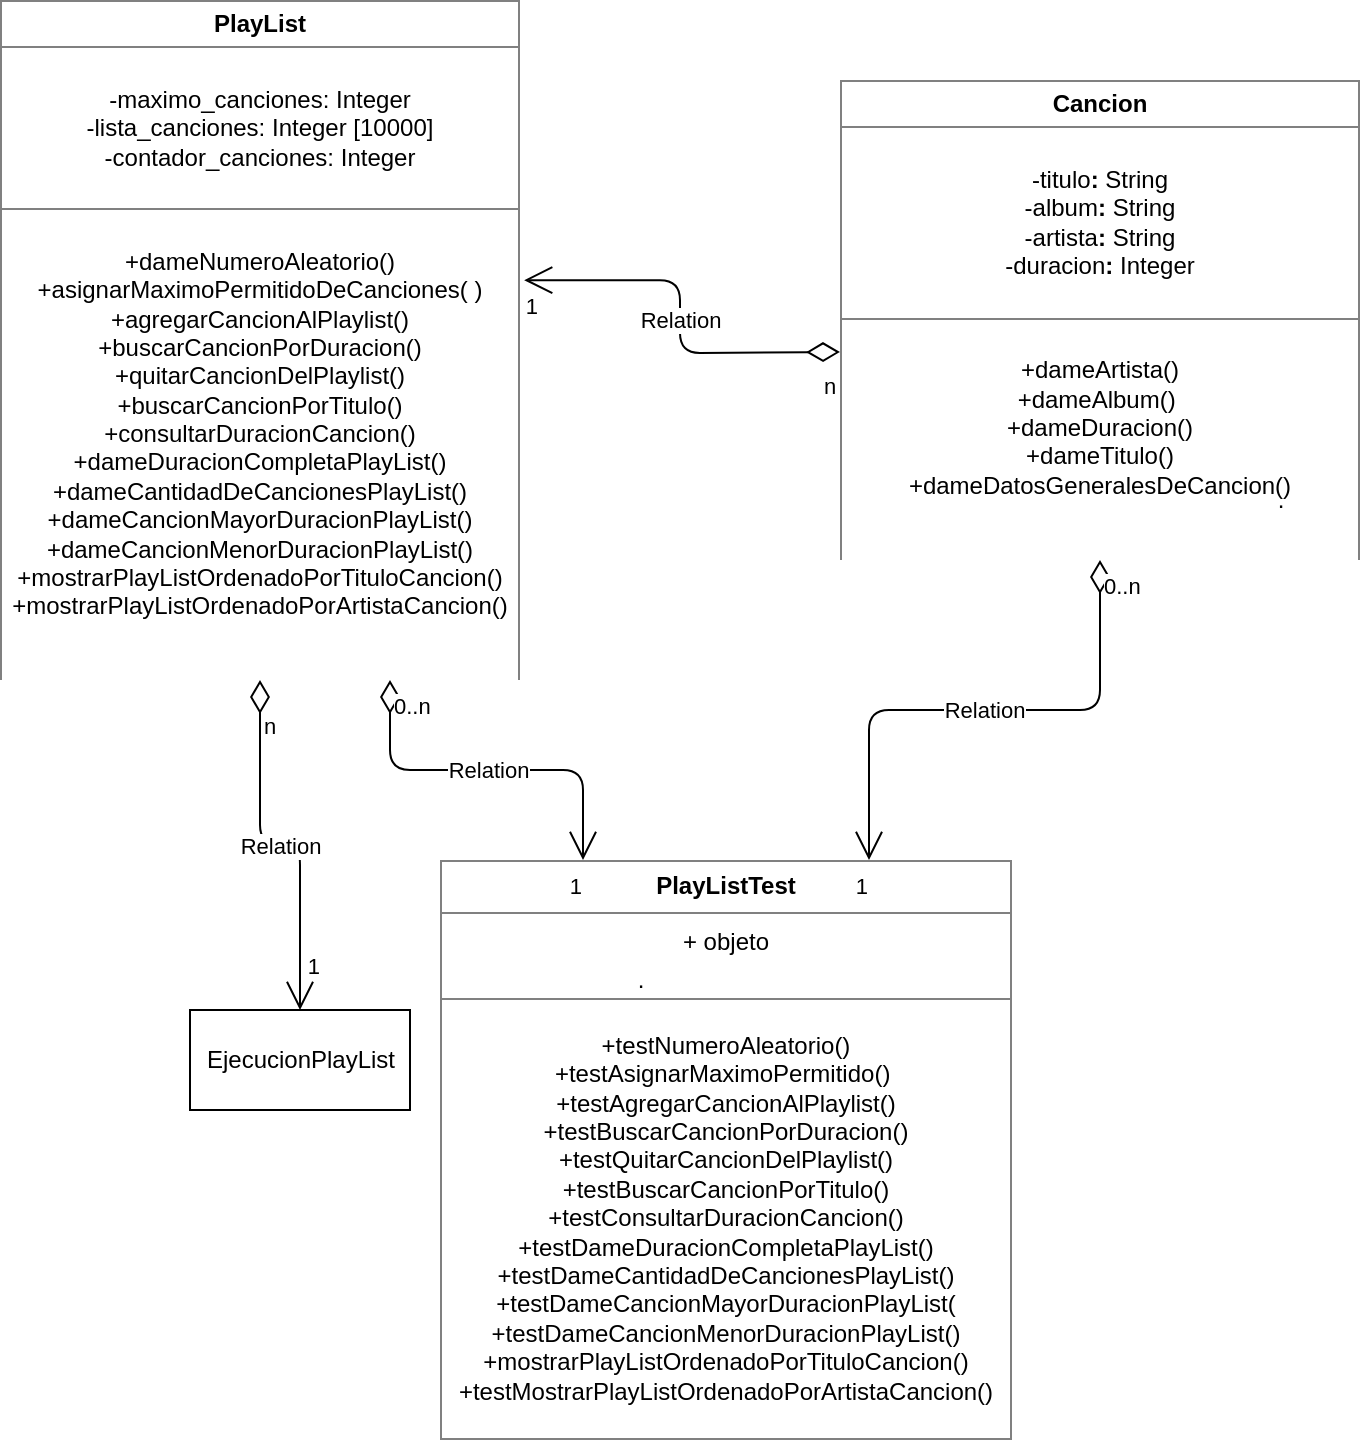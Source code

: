 <mxfile version="13.7.3" type="device"><diagram id="2L_zzBehiLQX155PCC7Z" name="Page-1"><mxGraphModel dx="1240" dy="689" grid="1" gridSize="10" guides="1" tooltips="1" connect="1" arrows="1" fold="1" page="1" pageScale="1" pageWidth="827" pageHeight="1169" math="0" shadow="0"><root><mxCell id="0"/><mxCell id="1" parent="0"/><mxCell id="OHLs5wXoWm8OtbGtL1Df-3" value="&lt;table border=&quot;1&quot; width=&quot;100%&quot; cellpadding=&quot;4&quot; style=&quot;width: 100% ; height: 100% ; border-collapse: collapse&quot;&gt;&lt;tbody&gt;&lt;tr&gt;&lt;th align=&quot;center&quot;&gt;PlayList&lt;/th&gt;&lt;/tr&gt;&lt;tr&gt;&lt;td align=&quot;center&quot;&gt;&lt;br&gt;-maximo_canciones: Integer&lt;br&gt;-lista_canciones: Integer [10000]&lt;br&gt;-contador_canciones: Integer&lt;br&gt;&lt;br&gt;&lt;/td&gt;&lt;/tr&gt;&lt;tr&gt;&lt;td align=&quot;center&quot;&gt;&lt;br&gt;+dameNumeroAleatorio()&lt;br&gt;+asignarMaximoPermitidoDeCanciones( )&lt;br&gt;+agregarCancionAlPlaylist()&lt;br&gt;+buscarCancionPorDuracion()&lt;br&gt;+quitarCancionDelPlaylist()&lt;br&gt;+buscarCancionPorTitulo()&lt;br&gt;+consultarDuracionCancion()&lt;br&gt;+dameDuracionCompletaPlayList()&lt;br&gt;+dameCantidadDeCancionesPlayList()&lt;br&gt;+dameCancionMayorDuracionPlayList()&lt;br&gt;+dameCancionMenorDuracionPlayList()&lt;br&gt;+mostrarPlayListOrdenadoPorTituloCancion()&lt;br&gt;+mostrarPlayListOrdenadoPorArtistaCancion()&lt;br&gt;&lt;br&gt;&lt;br&gt;&lt;/td&gt;&lt;/tr&gt;&lt;/tbody&gt;&lt;/table&gt;" style="text;html=1;strokeColor=none;fillColor=none;overflow=fill;" parent="1" vertex="1"><mxGeometry x="30" y="30" width="260" height="340" as="geometry"/></mxCell><mxCell id="OHLs5wXoWm8OtbGtL1Df-7" value="&lt;table border=&quot;1&quot; width=&quot;100%&quot; cellpadding=&quot;4&quot; style=&quot;width: 100% ; height: 100% ; border-collapse: collapse&quot;&gt;&lt;tbody&gt;&lt;tr&gt;&lt;th align=&quot;center&quot;&gt;Cancion&lt;br&gt;&lt;/th&gt;&lt;/tr&gt;&lt;tr&gt;&lt;td align=&quot;center&quot;&gt;&lt;br&gt;-titulo&lt;b&gt;: &lt;/b&gt;String&lt;br&gt;-album&lt;b&gt;: &lt;/b&gt;String&lt;br&gt;-artista&lt;b&gt;: &lt;/b&gt;String&lt;br&gt;-duracion&lt;b&gt;: &lt;/b&gt;Integer&lt;br&gt;&lt;br&gt;&lt;/td&gt;&lt;/tr&gt;&lt;tr&gt;&lt;td align=&quot;center&quot;&gt;&lt;br&gt;+dameArtista()&lt;br&gt;+dameAlbum()&amp;nbsp;&lt;br&gt;+dameDuracion()&lt;br&gt;+dameTitulo()&lt;br&gt;+dameDatosGeneralesDeCancion()&lt;br&gt;&lt;br&gt;&lt;br&gt;&lt;/td&gt;&lt;/tr&gt;&lt;/tbody&gt;&lt;/table&gt;" style="text;html=1;strokeColor=none;fillColor=none;overflow=fill;" parent="1" vertex="1"><mxGeometry x="450" y="70" width="260" height="240" as="geometry"/></mxCell><mxCell id="OHLs5wXoWm8OtbGtL1Df-12" value="." style="text;html=1;align=center;verticalAlign=middle;resizable=0;points=[];autosize=1;" parent="1" vertex="1"><mxGeometry x="340" y="510" width="20" height="20" as="geometry"/></mxCell><mxCell id="OHLs5wXoWm8OtbGtL1Df-13" value="." style="text;html=1;align=center;verticalAlign=middle;resizable=0;points=[];autosize=1;" parent="1" vertex="1"><mxGeometry x="660" y="270" width="20" height="20" as="geometry"/></mxCell><mxCell id="xNKzG7BcZxR9cI5y43LE-1" value="&lt;table border=&quot;1&quot; width=&quot;100%&quot; cellpadding=&quot;4&quot; style=&quot;width: 100% ; height: 100% ; border-collapse: collapse&quot;&gt;&lt;tbody&gt;&lt;tr&gt;&lt;th align=&quot;center&quot;&gt;PlayListTest&lt;br&gt;&lt;/th&gt;&lt;/tr&gt;&lt;tr&gt;&lt;td align=&quot;center&quot;&gt;+ objeto&lt;br&gt;&lt;br&gt;&lt;/td&gt;&lt;/tr&gt;&lt;tr&gt;&lt;td align=&quot;center&quot;&gt;+testNumeroAleatorio()&lt;br&gt;+testAsignarMaximoPermitido()&amp;nbsp;&lt;br&gt;+testAgregarCancionAlPlaylist()&lt;br&gt;+testBuscarCancionPorDuracion()&lt;br&gt;+testQuitarCancionDelPlaylist()&lt;br&gt;+testBuscarCancionPorTitulo()&lt;br&gt;+testConsultarDuracionCancion()&lt;br&gt;+testDameDuracionCompletaPlayList()&lt;br&gt;+testDameCantidadDeCancionesPlayList()&lt;br&gt;+testDameCancionMayorDuracionPlayList(&lt;br&gt;+testDameCancionMenorDuracionPlayList()&lt;br&gt;+mostrarPlayListOrdenadoPorTituloCancion()&lt;br&gt;+testMostrarPlayListOrdenadoPorArtistaCancion()&lt;/td&gt;&lt;/tr&gt;&lt;/tbody&gt;&lt;/table&gt;" style="text;html=1;strokeColor=none;fillColor=none;overflow=fill;" vertex="1" parent="1"><mxGeometry x="250" y="460" width="286" height="290" as="geometry"/></mxCell><mxCell id="xNKzG7BcZxR9cI5y43LE-12" value="EjecucionPlayList" style="html=1;" vertex="1" parent="1"><mxGeometry x="125" y="535" width="110" height="50" as="geometry"/></mxCell><mxCell id="xNKzG7BcZxR9cI5y43LE-30" value="Relation" style="endArrow=open;html=1;endSize=12;startArrow=diamondThin;startSize=14;startFill=0;edgeStyle=orthogonalEdgeStyle;entryX=1.008;entryY=0.412;entryDx=0;entryDy=0;entryPerimeter=0;" edge="1" parent="1" target="OHLs5wXoWm8OtbGtL1Df-3"><mxGeometry relative="1" as="geometry"><mxPoint x="450" y="206" as="sourcePoint"/><mxPoint x="490" y="330" as="targetPoint"/></mxGeometry></mxCell><mxCell id="xNKzG7BcZxR9cI5y43LE-31" value="n" style="edgeLabel;resizable=0;html=1;align=left;verticalAlign=top;" connectable="0" vertex="1" parent="xNKzG7BcZxR9cI5y43LE-30"><mxGeometry x="-1" relative="1" as="geometry"><mxPoint x="-10" y="4" as="offset"/></mxGeometry></mxCell><mxCell id="xNKzG7BcZxR9cI5y43LE-32" value="1" style="edgeLabel;resizable=0;html=1;align=right;verticalAlign=top;" connectable="0" vertex="1" parent="xNKzG7BcZxR9cI5y43LE-30"><mxGeometry x="1" relative="1" as="geometry"><mxPoint x="8" as="offset"/></mxGeometry></mxCell><mxCell id="xNKzG7BcZxR9cI5y43LE-35" value="Relation" style="endArrow=open;html=1;endSize=12;startArrow=diamondThin;startSize=14;startFill=0;edgeStyle=orthogonalEdgeStyle;entryX=0.5;entryY=0;entryDx=0;entryDy=0;exitX=0.5;exitY=1;exitDx=0;exitDy=0;exitPerimeter=0;" edge="1" parent="1" source="OHLs5wXoWm8OtbGtL1Df-3" target="xNKzG7BcZxR9cI5y43LE-12"><mxGeometry relative="1" as="geometry"><mxPoint x="180" y="410" as="sourcePoint"/><mxPoint x="220" y="470" as="targetPoint"/></mxGeometry></mxCell><mxCell id="xNKzG7BcZxR9cI5y43LE-36" value="n" style="edgeLabel;resizable=0;html=1;align=left;verticalAlign=top;" connectable="0" vertex="1" parent="xNKzG7BcZxR9cI5y43LE-35"><mxGeometry x="-1" relative="1" as="geometry"><mxPoint y="10" as="offset"/></mxGeometry></mxCell><mxCell id="xNKzG7BcZxR9cI5y43LE-37" value="1" style="edgeLabel;resizable=0;html=1;align=right;verticalAlign=top;" connectable="0" vertex="1" parent="xNKzG7BcZxR9cI5y43LE-35"><mxGeometry x="1" relative="1" as="geometry"><mxPoint x="10" y="-35" as="offset"/></mxGeometry></mxCell><mxCell id="xNKzG7BcZxR9cI5y43LE-38" value="Relation" style="endArrow=open;html=1;endSize=12;startArrow=diamondThin;startSize=14;startFill=0;edgeStyle=orthogonalEdgeStyle;entryX=0.25;entryY=0;entryDx=0;entryDy=0;exitX=0.75;exitY=1;exitDx=0;exitDy=0;" edge="1" parent="1" source="OHLs5wXoWm8OtbGtL1Df-3" target="xNKzG7BcZxR9cI5y43LE-1"><mxGeometry relative="1" as="geometry"><mxPoint x="330" y="400" as="sourcePoint"/><mxPoint x="490" y="400" as="targetPoint"/></mxGeometry></mxCell><mxCell id="xNKzG7BcZxR9cI5y43LE-39" value="0..n" style="edgeLabel;resizable=0;html=1;align=left;verticalAlign=top;" connectable="0" vertex="1" parent="xNKzG7BcZxR9cI5y43LE-38"><mxGeometry x="-1" relative="1" as="geometry"/></mxCell><mxCell id="xNKzG7BcZxR9cI5y43LE-40" value="1" style="edgeLabel;resizable=0;html=1;align=right;verticalAlign=top;" connectable="0" vertex="1" parent="xNKzG7BcZxR9cI5y43LE-38"><mxGeometry x="1" relative="1" as="geometry"/></mxCell><mxCell id="xNKzG7BcZxR9cI5y43LE-41" value="Relation" style="endArrow=open;html=1;endSize=12;startArrow=diamondThin;startSize=14;startFill=0;edgeStyle=orthogonalEdgeStyle;exitX=0.5;exitY=1;exitDx=0;exitDy=0;entryX=0.75;entryY=0;entryDx=0;entryDy=0;" edge="1" parent="1" source="OHLs5wXoWm8OtbGtL1Df-7" target="xNKzG7BcZxR9cI5y43LE-1"><mxGeometry relative="1" as="geometry"><mxPoint x="330" y="400" as="sourcePoint"/><mxPoint x="490" y="400" as="targetPoint"/></mxGeometry></mxCell><mxCell id="xNKzG7BcZxR9cI5y43LE-42" value="0..n" style="edgeLabel;resizable=0;html=1;align=left;verticalAlign=top;" connectable="0" vertex="1" parent="xNKzG7BcZxR9cI5y43LE-41"><mxGeometry x="-1" relative="1" as="geometry"/></mxCell><mxCell id="xNKzG7BcZxR9cI5y43LE-43" value="1" style="edgeLabel;resizable=0;html=1;align=right;verticalAlign=top;" connectable="0" vertex="1" parent="xNKzG7BcZxR9cI5y43LE-41"><mxGeometry x="1" relative="1" as="geometry"/></mxCell></root></mxGraphModel></diagram></mxfile>